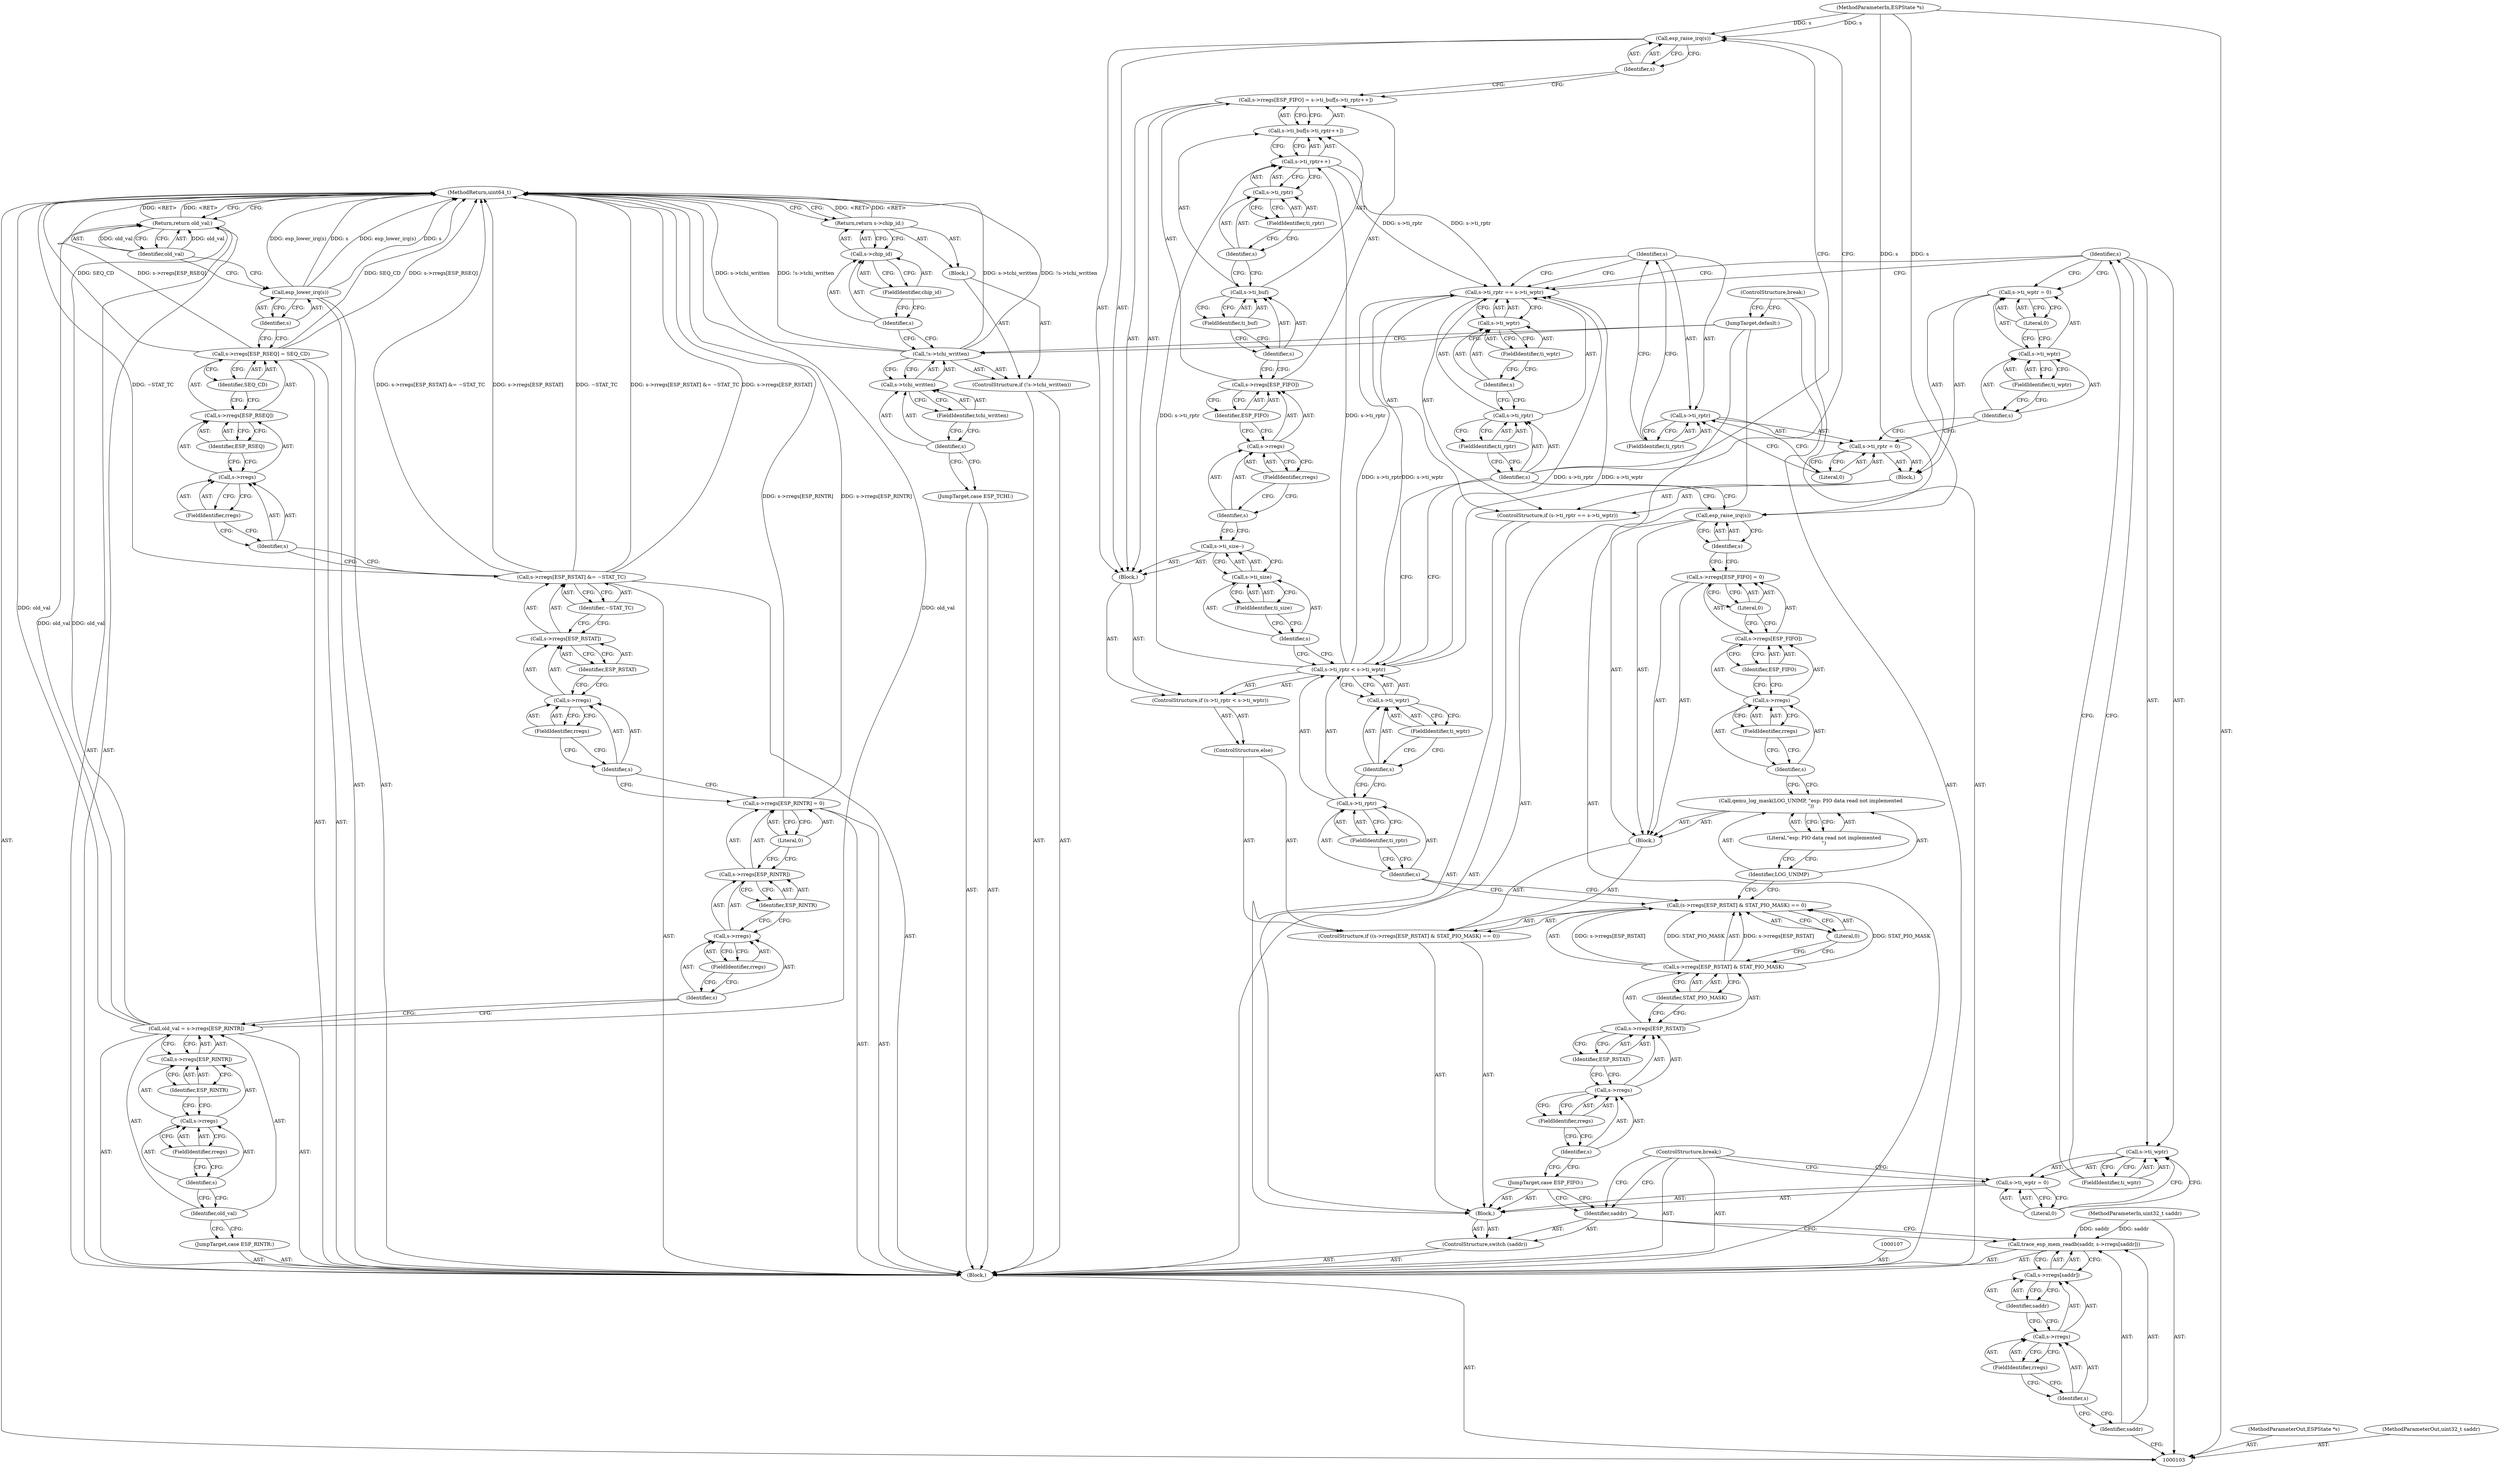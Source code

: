 digraph "0_qemu_ff589551c8e8e9e95e211b9d8daafb4ed39f1aec" {
"1000243" [label="(MethodReturn,uint64_t)"];
"1000104" [label="(MethodParameterIn,ESPState *s)"];
"1000317" [label="(MethodParameterOut,ESPState *s)"];
"1000105" [label="(MethodParameterIn,uint32_t saddr)"];
"1000318" [label="(MethodParameterOut,uint32_t saddr)"];
"1000130" [label="(Call,qemu_log_mask(LOG_UNIMP, \"esp: PIO data read not implemented\n\"))"];
"1000131" [label="(Identifier,LOG_UNIMP)"];
"1000132" [label="(Literal,\"esp: PIO data read not implemented\n\")"];
"1000133" [label="(Call,s->rregs[ESP_FIFO] = 0)"];
"1000134" [label="(Call,s->rregs[ESP_FIFO])"];
"1000135" [label="(Call,s->rregs)"];
"1000136" [label="(Identifier,s)"];
"1000137" [label="(FieldIdentifier,rregs)"];
"1000138" [label="(Identifier,ESP_FIFO)"];
"1000139" [label="(Literal,0)"];
"1000140" [label="(Call,esp_raise_irq(s))"];
"1000141" [label="(Identifier,s)"];
"1000142" [label="(ControlStructure,else)"];
"1000143" [label="(ControlStructure,if (s->ti_rptr < s->ti_wptr))"];
"1000144" [label="(Call,s->ti_rptr < s->ti_wptr)"];
"1000145" [label="(Call,s->ti_rptr)"];
"1000146" [label="(Identifier,s)"];
"1000147" [label="(FieldIdentifier,ti_rptr)"];
"1000148" [label="(Call,s->ti_wptr)"];
"1000149" [label="(Identifier,s)"];
"1000150" [label="(FieldIdentifier,ti_wptr)"];
"1000151" [label="(Block,)"];
"1000152" [label="(Call,s->ti_size--)"];
"1000153" [label="(Call,s->ti_size)"];
"1000154" [label="(Identifier,s)"];
"1000155" [label="(FieldIdentifier,ti_size)"];
"1000156" [label="(Call,s->rregs[ESP_FIFO] = s->ti_buf[s->ti_rptr++])"];
"1000157" [label="(Call,s->rregs[ESP_FIFO])"];
"1000158" [label="(Call,s->rregs)"];
"1000159" [label="(Identifier,s)"];
"1000160" [label="(FieldIdentifier,rregs)"];
"1000161" [label="(Identifier,ESP_FIFO)"];
"1000162" [label="(Call,s->ti_buf[s->ti_rptr++])"];
"1000163" [label="(Call,s->ti_buf)"];
"1000164" [label="(Identifier,s)"];
"1000165" [label="(FieldIdentifier,ti_buf)"];
"1000166" [label="(Call,s->ti_rptr++)"];
"1000167" [label="(Call,s->ti_rptr)"];
"1000168" [label="(Identifier,s)"];
"1000169" [label="(FieldIdentifier,ti_rptr)"];
"1000170" [label="(Call,esp_raise_irq(s))"];
"1000171" [label="(Identifier,s)"];
"1000173" [label="(Call,s->ti_rptr == s->ti_wptr)"];
"1000174" [label="(Call,s->ti_rptr)"];
"1000175" [label="(Identifier,s)"];
"1000176" [label="(FieldIdentifier,ti_rptr)"];
"1000177" [label="(Call,s->ti_wptr)"];
"1000178" [label="(Identifier,s)"];
"1000179" [label="(FieldIdentifier,ti_wptr)"];
"1000180" [label="(Block,)"];
"1000172" [label="(ControlStructure,if (s->ti_rptr == s->ti_wptr))"];
"1000181" [label="(Call,s->ti_rptr = 0)"];
"1000182" [label="(Call,s->ti_rptr)"];
"1000183" [label="(Identifier,s)"];
"1000184" [label="(FieldIdentifier,ti_rptr)"];
"1000185" [label="(Literal,0)"];
"1000106" [label="(Block,)"];
"1000186" [label="(Call,s->ti_wptr = 0)"];
"1000187" [label="(Call,s->ti_wptr)"];
"1000188" [label="(Identifier,s)"];
"1000189" [label="(FieldIdentifier,ti_wptr)"];
"1000190" [label="(Literal,0)"];
"1000191" [label="(Call,s->ti_wptr = 0)"];
"1000192" [label="(Call,s->ti_wptr)"];
"1000193" [label="(Identifier,s)"];
"1000194" [label="(FieldIdentifier,ti_wptr)"];
"1000195" [label="(Literal,0)"];
"1000196" [label="(ControlStructure,break;)"];
"1000197" [label="(JumpTarget,case ESP_RINTR:)"];
"1000200" [label="(Call,s->rregs[ESP_RINTR])"];
"1000201" [label="(Call,s->rregs)"];
"1000202" [label="(Identifier,s)"];
"1000203" [label="(FieldIdentifier,rregs)"];
"1000204" [label="(Identifier,ESP_RINTR)"];
"1000198" [label="(Call,old_val = s->rregs[ESP_RINTR])"];
"1000199" [label="(Identifier,old_val)"];
"1000209" [label="(FieldIdentifier,rregs)"];
"1000210" [label="(Identifier,ESP_RINTR)"];
"1000211" [label="(Literal,0)"];
"1000205" [label="(Call,s->rregs[ESP_RINTR] = 0)"];
"1000206" [label="(Call,s->rregs[ESP_RINTR])"];
"1000207" [label="(Call,s->rregs)"];
"1000208" [label="(Identifier,s)"];
"1000216" [label="(FieldIdentifier,rregs)"];
"1000217" [label="(Identifier,ESP_RSTAT)"];
"1000218" [label="(Identifier,~STAT_TC)"];
"1000212" [label="(Call,s->rregs[ESP_RSTAT] &= ~STAT_TC)"];
"1000213" [label="(Call,s->rregs[ESP_RSTAT])"];
"1000214" [label="(Call,s->rregs)"];
"1000215" [label="(Identifier,s)"];
"1000223" [label="(FieldIdentifier,rregs)"];
"1000224" [label="(Identifier,ESP_RSEQ)"];
"1000225" [label="(Identifier,SEQ_CD)"];
"1000219" [label="(Call,s->rregs[ESP_RSEQ] = SEQ_CD)"];
"1000220" [label="(Call,s->rregs[ESP_RSEQ])"];
"1000221" [label="(Call,s->rregs)"];
"1000222" [label="(Identifier,s)"];
"1000227" [label="(Identifier,s)"];
"1000226" [label="(Call,esp_lower_irq(s))"];
"1000229" [label="(Identifier,old_val)"];
"1000228" [label="(Return,return old_val;)"];
"1000230" [label="(JumpTarget,case ESP_TCHI:)"];
"1000232" [label="(Call,!s->tchi_written)"];
"1000233" [label="(Call,s->tchi_written)"];
"1000234" [label="(Identifier,s)"];
"1000235" [label="(FieldIdentifier,tchi_written)"];
"1000236" [label="(Block,)"];
"1000231" [label="(ControlStructure,if (!s->tchi_written))"];
"1000237" [label="(Return,return s->chip_id;)"];
"1000238" [label="(Call,s->chip_id)"];
"1000239" [label="(Identifier,s)"];
"1000240" [label="(FieldIdentifier,chip_id)"];
"1000241" [label="(JumpTarget,default:)"];
"1000242" [label="(ControlStructure,break;)"];
"1000109" [label="(Identifier,saddr)"];
"1000110" [label="(Call,s->rregs[saddr])"];
"1000111" [label="(Call,s->rregs)"];
"1000112" [label="(Identifier,s)"];
"1000113" [label="(FieldIdentifier,rregs)"];
"1000114" [label="(Identifier,saddr)"];
"1000108" [label="(Call,trace_esp_mem_readb(saddr, s->rregs[saddr]))"];
"1000116" [label="(Identifier,saddr)"];
"1000117" [label="(Block,)"];
"1000115" [label="(ControlStructure,switch (saddr))"];
"1000118" [label="(JumpTarget,case ESP_FIFO:)"];
"1000120" [label="(Call,(s->rregs[ESP_RSTAT] & STAT_PIO_MASK) == 0)"];
"1000121" [label="(Call,s->rregs[ESP_RSTAT] & STAT_PIO_MASK)"];
"1000122" [label="(Call,s->rregs[ESP_RSTAT])"];
"1000123" [label="(Call,s->rregs)"];
"1000124" [label="(Identifier,s)"];
"1000125" [label="(FieldIdentifier,rregs)"];
"1000126" [label="(Identifier,ESP_RSTAT)"];
"1000127" [label="(Identifier,STAT_PIO_MASK)"];
"1000128" [label="(Literal,0)"];
"1000129" [label="(Block,)"];
"1000119" [label="(ControlStructure,if ((s->rregs[ESP_RSTAT] & STAT_PIO_MASK) == 0))"];
"1000243" -> "1000103"  [label="AST: "];
"1000243" -> "1000228"  [label="CFG: "];
"1000243" -> "1000237"  [label="CFG: "];
"1000228" -> "1000243"  [label="DDG: <RET>"];
"1000219" -> "1000243"  [label="DDG: SEQ_CD"];
"1000219" -> "1000243"  [label="DDG: s->rregs[ESP_RSEQ]"];
"1000226" -> "1000243"  [label="DDG: s"];
"1000226" -> "1000243"  [label="DDG: esp_lower_irq(s)"];
"1000232" -> "1000243"  [label="DDG: s->tchi_written"];
"1000232" -> "1000243"  [label="DDG: !s->tchi_written"];
"1000205" -> "1000243"  [label="DDG: s->rregs[ESP_RINTR]"];
"1000212" -> "1000243"  [label="DDG: ~STAT_TC"];
"1000212" -> "1000243"  [label="DDG: s->rregs[ESP_RSTAT] &= ~STAT_TC"];
"1000212" -> "1000243"  [label="DDG: s->rregs[ESP_RSTAT]"];
"1000198" -> "1000243"  [label="DDG: old_val"];
"1000237" -> "1000243"  [label="DDG: <RET>"];
"1000104" -> "1000103"  [label="AST: "];
"1000104" -> "1000140"  [label="DDG: s"];
"1000104" -> "1000170"  [label="DDG: s"];
"1000317" -> "1000103"  [label="AST: "];
"1000105" -> "1000103"  [label="AST: "];
"1000105" -> "1000108"  [label="DDG: saddr"];
"1000318" -> "1000103"  [label="AST: "];
"1000130" -> "1000129"  [label="AST: "];
"1000130" -> "1000132"  [label="CFG: "];
"1000131" -> "1000130"  [label="AST: "];
"1000132" -> "1000130"  [label="AST: "];
"1000136" -> "1000130"  [label="CFG: "];
"1000131" -> "1000130"  [label="AST: "];
"1000131" -> "1000120"  [label="CFG: "];
"1000132" -> "1000131"  [label="CFG: "];
"1000132" -> "1000130"  [label="AST: "];
"1000132" -> "1000131"  [label="CFG: "];
"1000130" -> "1000132"  [label="CFG: "];
"1000133" -> "1000129"  [label="AST: "];
"1000133" -> "1000139"  [label="CFG: "];
"1000134" -> "1000133"  [label="AST: "];
"1000139" -> "1000133"  [label="AST: "];
"1000141" -> "1000133"  [label="CFG: "];
"1000134" -> "1000133"  [label="AST: "];
"1000134" -> "1000138"  [label="CFG: "];
"1000135" -> "1000134"  [label="AST: "];
"1000138" -> "1000134"  [label="AST: "];
"1000139" -> "1000134"  [label="CFG: "];
"1000135" -> "1000134"  [label="AST: "];
"1000135" -> "1000137"  [label="CFG: "];
"1000136" -> "1000135"  [label="AST: "];
"1000137" -> "1000135"  [label="AST: "];
"1000138" -> "1000135"  [label="CFG: "];
"1000136" -> "1000135"  [label="AST: "];
"1000136" -> "1000130"  [label="CFG: "];
"1000137" -> "1000136"  [label="CFG: "];
"1000137" -> "1000135"  [label="AST: "];
"1000137" -> "1000136"  [label="CFG: "];
"1000135" -> "1000137"  [label="CFG: "];
"1000138" -> "1000134"  [label="AST: "];
"1000138" -> "1000135"  [label="CFG: "];
"1000134" -> "1000138"  [label="CFG: "];
"1000139" -> "1000133"  [label="AST: "];
"1000139" -> "1000134"  [label="CFG: "];
"1000133" -> "1000139"  [label="CFG: "];
"1000140" -> "1000129"  [label="AST: "];
"1000140" -> "1000141"  [label="CFG: "];
"1000141" -> "1000140"  [label="AST: "];
"1000175" -> "1000140"  [label="CFG: "];
"1000104" -> "1000140"  [label="DDG: s"];
"1000141" -> "1000140"  [label="AST: "];
"1000141" -> "1000133"  [label="CFG: "];
"1000140" -> "1000141"  [label="CFG: "];
"1000142" -> "1000119"  [label="AST: "];
"1000143" -> "1000142"  [label="AST: "];
"1000143" -> "1000142"  [label="AST: "];
"1000144" -> "1000143"  [label="AST: "];
"1000151" -> "1000143"  [label="AST: "];
"1000144" -> "1000143"  [label="AST: "];
"1000144" -> "1000148"  [label="CFG: "];
"1000145" -> "1000144"  [label="AST: "];
"1000148" -> "1000144"  [label="AST: "];
"1000154" -> "1000144"  [label="CFG: "];
"1000175" -> "1000144"  [label="CFG: "];
"1000144" -> "1000166"  [label="DDG: s->ti_rptr"];
"1000144" -> "1000173"  [label="DDG: s->ti_rptr"];
"1000144" -> "1000173"  [label="DDG: s->ti_wptr"];
"1000145" -> "1000144"  [label="AST: "];
"1000145" -> "1000147"  [label="CFG: "];
"1000146" -> "1000145"  [label="AST: "];
"1000147" -> "1000145"  [label="AST: "];
"1000149" -> "1000145"  [label="CFG: "];
"1000146" -> "1000145"  [label="AST: "];
"1000146" -> "1000120"  [label="CFG: "];
"1000147" -> "1000146"  [label="CFG: "];
"1000147" -> "1000145"  [label="AST: "];
"1000147" -> "1000146"  [label="CFG: "];
"1000145" -> "1000147"  [label="CFG: "];
"1000148" -> "1000144"  [label="AST: "];
"1000148" -> "1000150"  [label="CFG: "];
"1000149" -> "1000148"  [label="AST: "];
"1000150" -> "1000148"  [label="AST: "];
"1000144" -> "1000148"  [label="CFG: "];
"1000149" -> "1000148"  [label="AST: "];
"1000149" -> "1000145"  [label="CFG: "];
"1000150" -> "1000149"  [label="CFG: "];
"1000150" -> "1000148"  [label="AST: "];
"1000150" -> "1000149"  [label="CFG: "];
"1000148" -> "1000150"  [label="CFG: "];
"1000151" -> "1000143"  [label="AST: "];
"1000152" -> "1000151"  [label="AST: "];
"1000156" -> "1000151"  [label="AST: "];
"1000170" -> "1000151"  [label="AST: "];
"1000152" -> "1000151"  [label="AST: "];
"1000152" -> "1000153"  [label="CFG: "];
"1000153" -> "1000152"  [label="AST: "];
"1000159" -> "1000152"  [label="CFG: "];
"1000153" -> "1000152"  [label="AST: "];
"1000153" -> "1000155"  [label="CFG: "];
"1000154" -> "1000153"  [label="AST: "];
"1000155" -> "1000153"  [label="AST: "];
"1000152" -> "1000153"  [label="CFG: "];
"1000154" -> "1000153"  [label="AST: "];
"1000154" -> "1000144"  [label="CFG: "];
"1000155" -> "1000154"  [label="CFG: "];
"1000155" -> "1000153"  [label="AST: "];
"1000155" -> "1000154"  [label="CFG: "];
"1000153" -> "1000155"  [label="CFG: "];
"1000156" -> "1000151"  [label="AST: "];
"1000156" -> "1000162"  [label="CFG: "];
"1000157" -> "1000156"  [label="AST: "];
"1000162" -> "1000156"  [label="AST: "];
"1000171" -> "1000156"  [label="CFG: "];
"1000157" -> "1000156"  [label="AST: "];
"1000157" -> "1000161"  [label="CFG: "];
"1000158" -> "1000157"  [label="AST: "];
"1000161" -> "1000157"  [label="AST: "];
"1000164" -> "1000157"  [label="CFG: "];
"1000158" -> "1000157"  [label="AST: "];
"1000158" -> "1000160"  [label="CFG: "];
"1000159" -> "1000158"  [label="AST: "];
"1000160" -> "1000158"  [label="AST: "];
"1000161" -> "1000158"  [label="CFG: "];
"1000159" -> "1000158"  [label="AST: "];
"1000159" -> "1000152"  [label="CFG: "];
"1000160" -> "1000159"  [label="CFG: "];
"1000160" -> "1000158"  [label="AST: "];
"1000160" -> "1000159"  [label="CFG: "];
"1000158" -> "1000160"  [label="CFG: "];
"1000161" -> "1000157"  [label="AST: "];
"1000161" -> "1000158"  [label="CFG: "];
"1000157" -> "1000161"  [label="CFG: "];
"1000162" -> "1000156"  [label="AST: "];
"1000162" -> "1000166"  [label="CFG: "];
"1000163" -> "1000162"  [label="AST: "];
"1000166" -> "1000162"  [label="AST: "];
"1000156" -> "1000162"  [label="CFG: "];
"1000163" -> "1000162"  [label="AST: "];
"1000163" -> "1000165"  [label="CFG: "];
"1000164" -> "1000163"  [label="AST: "];
"1000165" -> "1000163"  [label="AST: "];
"1000168" -> "1000163"  [label="CFG: "];
"1000164" -> "1000163"  [label="AST: "];
"1000164" -> "1000157"  [label="CFG: "];
"1000165" -> "1000164"  [label="CFG: "];
"1000165" -> "1000163"  [label="AST: "];
"1000165" -> "1000164"  [label="CFG: "];
"1000163" -> "1000165"  [label="CFG: "];
"1000166" -> "1000162"  [label="AST: "];
"1000166" -> "1000167"  [label="CFG: "];
"1000167" -> "1000166"  [label="AST: "];
"1000162" -> "1000166"  [label="CFG: "];
"1000144" -> "1000166"  [label="DDG: s->ti_rptr"];
"1000166" -> "1000173"  [label="DDG: s->ti_rptr"];
"1000167" -> "1000166"  [label="AST: "];
"1000167" -> "1000169"  [label="CFG: "];
"1000168" -> "1000167"  [label="AST: "];
"1000169" -> "1000167"  [label="AST: "];
"1000166" -> "1000167"  [label="CFG: "];
"1000168" -> "1000167"  [label="AST: "];
"1000168" -> "1000163"  [label="CFG: "];
"1000169" -> "1000168"  [label="CFG: "];
"1000169" -> "1000167"  [label="AST: "];
"1000169" -> "1000168"  [label="CFG: "];
"1000167" -> "1000169"  [label="CFG: "];
"1000170" -> "1000151"  [label="AST: "];
"1000170" -> "1000171"  [label="CFG: "];
"1000171" -> "1000170"  [label="AST: "];
"1000175" -> "1000170"  [label="CFG: "];
"1000104" -> "1000170"  [label="DDG: s"];
"1000171" -> "1000170"  [label="AST: "];
"1000171" -> "1000156"  [label="CFG: "];
"1000170" -> "1000171"  [label="CFG: "];
"1000173" -> "1000172"  [label="AST: "];
"1000173" -> "1000177"  [label="CFG: "];
"1000174" -> "1000173"  [label="AST: "];
"1000177" -> "1000173"  [label="AST: "];
"1000183" -> "1000173"  [label="CFG: "];
"1000193" -> "1000173"  [label="CFG: "];
"1000166" -> "1000173"  [label="DDG: s->ti_rptr"];
"1000144" -> "1000173"  [label="DDG: s->ti_rptr"];
"1000144" -> "1000173"  [label="DDG: s->ti_wptr"];
"1000174" -> "1000173"  [label="AST: "];
"1000174" -> "1000176"  [label="CFG: "];
"1000175" -> "1000174"  [label="AST: "];
"1000176" -> "1000174"  [label="AST: "];
"1000178" -> "1000174"  [label="CFG: "];
"1000175" -> "1000174"  [label="AST: "];
"1000175" -> "1000140"  [label="CFG: "];
"1000175" -> "1000170"  [label="CFG: "];
"1000175" -> "1000144"  [label="CFG: "];
"1000176" -> "1000175"  [label="CFG: "];
"1000176" -> "1000174"  [label="AST: "];
"1000176" -> "1000175"  [label="CFG: "];
"1000174" -> "1000176"  [label="CFG: "];
"1000177" -> "1000173"  [label="AST: "];
"1000177" -> "1000179"  [label="CFG: "];
"1000178" -> "1000177"  [label="AST: "];
"1000179" -> "1000177"  [label="AST: "];
"1000173" -> "1000177"  [label="CFG: "];
"1000178" -> "1000177"  [label="AST: "];
"1000178" -> "1000174"  [label="CFG: "];
"1000179" -> "1000178"  [label="CFG: "];
"1000179" -> "1000177"  [label="AST: "];
"1000179" -> "1000178"  [label="CFG: "];
"1000177" -> "1000179"  [label="CFG: "];
"1000180" -> "1000172"  [label="AST: "];
"1000181" -> "1000180"  [label="AST: "];
"1000186" -> "1000180"  [label="AST: "];
"1000172" -> "1000117"  [label="AST: "];
"1000173" -> "1000172"  [label="AST: "];
"1000180" -> "1000172"  [label="AST: "];
"1000181" -> "1000180"  [label="AST: "];
"1000181" -> "1000185"  [label="CFG: "];
"1000182" -> "1000181"  [label="AST: "];
"1000185" -> "1000181"  [label="AST: "];
"1000188" -> "1000181"  [label="CFG: "];
"1000182" -> "1000181"  [label="AST: "];
"1000182" -> "1000184"  [label="CFG: "];
"1000183" -> "1000182"  [label="AST: "];
"1000184" -> "1000182"  [label="AST: "];
"1000185" -> "1000182"  [label="CFG: "];
"1000183" -> "1000182"  [label="AST: "];
"1000183" -> "1000173"  [label="CFG: "];
"1000184" -> "1000183"  [label="CFG: "];
"1000184" -> "1000182"  [label="AST: "];
"1000184" -> "1000183"  [label="CFG: "];
"1000182" -> "1000184"  [label="CFG: "];
"1000185" -> "1000181"  [label="AST: "];
"1000185" -> "1000182"  [label="CFG: "];
"1000181" -> "1000185"  [label="CFG: "];
"1000106" -> "1000103"  [label="AST: "];
"1000107" -> "1000106"  [label="AST: "];
"1000108" -> "1000106"  [label="AST: "];
"1000115" -> "1000106"  [label="AST: "];
"1000196" -> "1000106"  [label="AST: "];
"1000197" -> "1000106"  [label="AST: "];
"1000198" -> "1000106"  [label="AST: "];
"1000205" -> "1000106"  [label="AST: "];
"1000212" -> "1000106"  [label="AST: "];
"1000219" -> "1000106"  [label="AST: "];
"1000226" -> "1000106"  [label="AST: "];
"1000228" -> "1000106"  [label="AST: "];
"1000230" -> "1000106"  [label="AST: "];
"1000231" -> "1000106"  [label="AST: "];
"1000241" -> "1000106"  [label="AST: "];
"1000242" -> "1000106"  [label="AST: "];
"1000186" -> "1000180"  [label="AST: "];
"1000186" -> "1000190"  [label="CFG: "];
"1000187" -> "1000186"  [label="AST: "];
"1000190" -> "1000186"  [label="AST: "];
"1000193" -> "1000186"  [label="CFG: "];
"1000187" -> "1000186"  [label="AST: "];
"1000187" -> "1000189"  [label="CFG: "];
"1000188" -> "1000187"  [label="AST: "];
"1000189" -> "1000187"  [label="AST: "];
"1000190" -> "1000187"  [label="CFG: "];
"1000188" -> "1000187"  [label="AST: "];
"1000188" -> "1000181"  [label="CFG: "];
"1000189" -> "1000188"  [label="CFG: "];
"1000189" -> "1000187"  [label="AST: "];
"1000189" -> "1000188"  [label="CFG: "];
"1000187" -> "1000189"  [label="CFG: "];
"1000190" -> "1000186"  [label="AST: "];
"1000190" -> "1000187"  [label="CFG: "];
"1000186" -> "1000190"  [label="CFG: "];
"1000191" -> "1000117"  [label="AST: "];
"1000191" -> "1000195"  [label="CFG: "];
"1000192" -> "1000191"  [label="AST: "];
"1000195" -> "1000191"  [label="AST: "];
"1000196" -> "1000191"  [label="CFG: "];
"1000192" -> "1000191"  [label="AST: "];
"1000192" -> "1000194"  [label="CFG: "];
"1000193" -> "1000192"  [label="AST: "];
"1000194" -> "1000192"  [label="AST: "];
"1000195" -> "1000192"  [label="CFG: "];
"1000193" -> "1000192"  [label="AST: "];
"1000193" -> "1000186"  [label="CFG: "];
"1000193" -> "1000173"  [label="CFG: "];
"1000194" -> "1000193"  [label="CFG: "];
"1000194" -> "1000192"  [label="AST: "];
"1000194" -> "1000193"  [label="CFG: "];
"1000192" -> "1000194"  [label="CFG: "];
"1000195" -> "1000191"  [label="AST: "];
"1000195" -> "1000192"  [label="CFG: "];
"1000191" -> "1000195"  [label="CFG: "];
"1000196" -> "1000106"  [label="AST: "];
"1000196" -> "1000116"  [label="CFG: "];
"1000196" -> "1000191"  [label="CFG: "];
"1000197" -> "1000106"  [label="AST: "];
"1000199" -> "1000197"  [label="CFG: "];
"1000200" -> "1000198"  [label="AST: "];
"1000200" -> "1000204"  [label="CFG: "];
"1000201" -> "1000200"  [label="AST: "];
"1000204" -> "1000200"  [label="AST: "];
"1000198" -> "1000200"  [label="CFG: "];
"1000201" -> "1000200"  [label="AST: "];
"1000201" -> "1000203"  [label="CFG: "];
"1000202" -> "1000201"  [label="AST: "];
"1000203" -> "1000201"  [label="AST: "];
"1000204" -> "1000201"  [label="CFG: "];
"1000202" -> "1000201"  [label="AST: "];
"1000202" -> "1000199"  [label="CFG: "];
"1000203" -> "1000202"  [label="CFG: "];
"1000203" -> "1000201"  [label="AST: "];
"1000203" -> "1000202"  [label="CFG: "];
"1000201" -> "1000203"  [label="CFG: "];
"1000204" -> "1000200"  [label="AST: "];
"1000204" -> "1000201"  [label="CFG: "];
"1000200" -> "1000204"  [label="CFG: "];
"1000198" -> "1000106"  [label="AST: "];
"1000198" -> "1000200"  [label="CFG: "];
"1000199" -> "1000198"  [label="AST: "];
"1000200" -> "1000198"  [label="AST: "];
"1000208" -> "1000198"  [label="CFG: "];
"1000198" -> "1000243"  [label="DDG: old_val"];
"1000198" -> "1000228"  [label="DDG: old_val"];
"1000199" -> "1000198"  [label="AST: "];
"1000199" -> "1000197"  [label="CFG: "];
"1000202" -> "1000199"  [label="CFG: "];
"1000209" -> "1000207"  [label="AST: "];
"1000209" -> "1000208"  [label="CFG: "];
"1000207" -> "1000209"  [label="CFG: "];
"1000210" -> "1000206"  [label="AST: "];
"1000210" -> "1000207"  [label="CFG: "];
"1000206" -> "1000210"  [label="CFG: "];
"1000211" -> "1000205"  [label="AST: "];
"1000211" -> "1000206"  [label="CFG: "];
"1000205" -> "1000211"  [label="CFG: "];
"1000205" -> "1000106"  [label="AST: "];
"1000205" -> "1000211"  [label="CFG: "];
"1000206" -> "1000205"  [label="AST: "];
"1000211" -> "1000205"  [label="AST: "];
"1000215" -> "1000205"  [label="CFG: "];
"1000205" -> "1000243"  [label="DDG: s->rregs[ESP_RINTR]"];
"1000206" -> "1000205"  [label="AST: "];
"1000206" -> "1000210"  [label="CFG: "];
"1000207" -> "1000206"  [label="AST: "];
"1000210" -> "1000206"  [label="AST: "];
"1000211" -> "1000206"  [label="CFG: "];
"1000207" -> "1000206"  [label="AST: "];
"1000207" -> "1000209"  [label="CFG: "];
"1000208" -> "1000207"  [label="AST: "];
"1000209" -> "1000207"  [label="AST: "];
"1000210" -> "1000207"  [label="CFG: "];
"1000208" -> "1000207"  [label="AST: "];
"1000208" -> "1000198"  [label="CFG: "];
"1000209" -> "1000208"  [label="CFG: "];
"1000216" -> "1000214"  [label="AST: "];
"1000216" -> "1000215"  [label="CFG: "];
"1000214" -> "1000216"  [label="CFG: "];
"1000217" -> "1000213"  [label="AST: "];
"1000217" -> "1000214"  [label="CFG: "];
"1000213" -> "1000217"  [label="CFG: "];
"1000218" -> "1000212"  [label="AST: "];
"1000218" -> "1000213"  [label="CFG: "];
"1000212" -> "1000218"  [label="CFG: "];
"1000212" -> "1000106"  [label="AST: "];
"1000212" -> "1000218"  [label="CFG: "];
"1000213" -> "1000212"  [label="AST: "];
"1000218" -> "1000212"  [label="AST: "];
"1000222" -> "1000212"  [label="CFG: "];
"1000212" -> "1000243"  [label="DDG: ~STAT_TC"];
"1000212" -> "1000243"  [label="DDG: s->rregs[ESP_RSTAT] &= ~STAT_TC"];
"1000212" -> "1000243"  [label="DDG: s->rregs[ESP_RSTAT]"];
"1000213" -> "1000212"  [label="AST: "];
"1000213" -> "1000217"  [label="CFG: "];
"1000214" -> "1000213"  [label="AST: "];
"1000217" -> "1000213"  [label="AST: "];
"1000218" -> "1000213"  [label="CFG: "];
"1000214" -> "1000213"  [label="AST: "];
"1000214" -> "1000216"  [label="CFG: "];
"1000215" -> "1000214"  [label="AST: "];
"1000216" -> "1000214"  [label="AST: "];
"1000217" -> "1000214"  [label="CFG: "];
"1000215" -> "1000214"  [label="AST: "];
"1000215" -> "1000205"  [label="CFG: "];
"1000216" -> "1000215"  [label="CFG: "];
"1000223" -> "1000221"  [label="AST: "];
"1000223" -> "1000222"  [label="CFG: "];
"1000221" -> "1000223"  [label="CFG: "];
"1000224" -> "1000220"  [label="AST: "];
"1000224" -> "1000221"  [label="CFG: "];
"1000220" -> "1000224"  [label="CFG: "];
"1000225" -> "1000219"  [label="AST: "];
"1000225" -> "1000220"  [label="CFG: "];
"1000219" -> "1000225"  [label="CFG: "];
"1000219" -> "1000106"  [label="AST: "];
"1000219" -> "1000225"  [label="CFG: "];
"1000220" -> "1000219"  [label="AST: "];
"1000225" -> "1000219"  [label="AST: "];
"1000227" -> "1000219"  [label="CFG: "];
"1000219" -> "1000243"  [label="DDG: SEQ_CD"];
"1000219" -> "1000243"  [label="DDG: s->rregs[ESP_RSEQ]"];
"1000220" -> "1000219"  [label="AST: "];
"1000220" -> "1000224"  [label="CFG: "];
"1000221" -> "1000220"  [label="AST: "];
"1000224" -> "1000220"  [label="AST: "];
"1000225" -> "1000220"  [label="CFG: "];
"1000221" -> "1000220"  [label="AST: "];
"1000221" -> "1000223"  [label="CFG: "];
"1000222" -> "1000221"  [label="AST: "];
"1000223" -> "1000221"  [label="AST: "];
"1000224" -> "1000221"  [label="CFG: "];
"1000222" -> "1000221"  [label="AST: "];
"1000222" -> "1000212"  [label="CFG: "];
"1000223" -> "1000222"  [label="CFG: "];
"1000227" -> "1000226"  [label="AST: "];
"1000227" -> "1000219"  [label="CFG: "];
"1000226" -> "1000227"  [label="CFG: "];
"1000226" -> "1000106"  [label="AST: "];
"1000226" -> "1000227"  [label="CFG: "];
"1000227" -> "1000226"  [label="AST: "];
"1000229" -> "1000226"  [label="CFG: "];
"1000226" -> "1000243"  [label="DDG: s"];
"1000226" -> "1000243"  [label="DDG: esp_lower_irq(s)"];
"1000229" -> "1000228"  [label="AST: "];
"1000229" -> "1000226"  [label="CFG: "];
"1000228" -> "1000229"  [label="CFG: "];
"1000229" -> "1000228"  [label="DDG: old_val"];
"1000228" -> "1000106"  [label="AST: "];
"1000228" -> "1000229"  [label="CFG: "];
"1000229" -> "1000228"  [label="AST: "];
"1000243" -> "1000228"  [label="CFG: "];
"1000228" -> "1000243"  [label="DDG: <RET>"];
"1000229" -> "1000228"  [label="DDG: old_val"];
"1000198" -> "1000228"  [label="DDG: old_val"];
"1000230" -> "1000106"  [label="AST: "];
"1000234" -> "1000230"  [label="CFG: "];
"1000232" -> "1000231"  [label="AST: "];
"1000232" -> "1000233"  [label="CFG: "];
"1000233" -> "1000232"  [label="AST: "];
"1000239" -> "1000232"  [label="CFG: "];
"1000241" -> "1000232"  [label="CFG: "];
"1000232" -> "1000243"  [label="DDG: s->tchi_written"];
"1000232" -> "1000243"  [label="DDG: !s->tchi_written"];
"1000233" -> "1000232"  [label="AST: "];
"1000233" -> "1000235"  [label="CFG: "];
"1000234" -> "1000233"  [label="AST: "];
"1000235" -> "1000233"  [label="AST: "];
"1000232" -> "1000233"  [label="CFG: "];
"1000234" -> "1000233"  [label="AST: "];
"1000234" -> "1000230"  [label="CFG: "];
"1000235" -> "1000234"  [label="CFG: "];
"1000235" -> "1000233"  [label="AST: "];
"1000235" -> "1000234"  [label="CFG: "];
"1000233" -> "1000235"  [label="CFG: "];
"1000236" -> "1000231"  [label="AST: "];
"1000237" -> "1000236"  [label="AST: "];
"1000231" -> "1000106"  [label="AST: "];
"1000232" -> "1000231"  [label="AST: "];
"1000236" -> "1000231"  [label="AST: "];
"1000237" -> "1000236"  [label="AST: "];
"1000237" -> "1000238"  [label="CFG: "];
"1000238" -> "1000237"  [label="AST: "];
"1000243" -> "1000237"  [label="CFG: "];
"1000237" -> "1000243"  [label="DDG: <RET>"];
"1000238" -> "1000237"  [label="AST: "];
"1000238" -> "1000240"  [label="CFG: "];
"1000239" -> "1000238"  [label="AST: "];
"1000240" -> "1000238"  [label="AST: "];
"1000237" -> "1000238"  [label="CFG: "];
"1000239" -> "1000238"  [label="AST: "];
"1000239" -> "1000232"  [label="CFG: "];
"1000240" -> "1000239"  [label="CFG: "];
"1000240" -> "1000238"  [label="AST: "];
"1000240" -> "1000239"  [label="CFG: "];
"1000238" -> "1000240"  [label="CFG: "];
"1000241" -> "1000106"  [label="AST: "];
"1000241" -> "1000232"  [label="CFG: "];
"1000242" -> "1000241"  [label="CFG: "];
"1000242" -> "1000106"  [label="AST: "];
"1000242" -> "1000241"  [label="CFG: "];
"1000109" -> "1000108"  [label="AST: "];
"1000109" -> "1000103"  [label="CFG: "];
"1000112" -> "1000109"  [label="CFG: "];
"1000110" -> "1000108"  [label="AST: "];
"1000110" -> "1000114"  [label="CFG: "];
"1000111" -> "1000110"  [label="AST: "];
"1000114" -> "1000110"  [label="AST: "];
"1000108" -> "1000110"  [label="CFG: "];
"1000111" -> "1000110"  [label="AST: "];
"1000111" -> "1000113"  [label="CFG: "];
"1000112" -> "1000111"  [label="AST: "];
"1000113" -> "1000111"  [label="AST: "];
"1000114" -> "1000111"  [label="CFG: "];
"1000112" -> "1000111"  [label="AST: "];
"1000112" -> "1000109"  [label="CFG: "];
"1000113" -> "1000112"  [label="CFG: "];
"1000113" -> "1000111"  [label="AST: "];
"1000113" -> "1000112"  [label="CFG: "];
"1000111" -> "1000113"  [label="CFG: "];
"1000114" -> "1000110"  [label="AST: "];
"1000114" -> "1000111"  [label="CFG: "];
"1000110" -> "1000114"  [label="CFG: "];
"1000108" -> "1000106"  [label="AST: "];
"1000108" -> "1000110"  [label="CFG: "];
"1000109" -> "1000108"  [label="AST: "];
"1000110" -> "1000108"  [label="AST: "];
"1000116" -> "1000108"  [label="CFG: "];
"1000105" -> "1000108"  [label="DDG: saddr"];
"1000116" -> "1000115"  [label="AST: "];
"1000116" -> "1000108"  [label="CFG: "];
"1000118" -> "1000116"  [label="CFG: "];
"1000196" -> "1000116"  [label="CFG: "];
"1000117" -> "1000115"  [label="AST: "];
"1000118" -> "1000117"  [label="AST: "];
"1000119" -> "1000117"  [label="AST: "];
"1000172" -> "1000117"  [label="AST: "];
"1000191" -> "1000117"  [label="AST: "];
"1000115" -> "1000106"  [label="AST: "];
"1000116" -> "1000115"  [label="AST: "];
"1000117" -> "1000115"  [label="AST: "];
"1000118" -> "1000117"  [label="AST: "];
"1000118" -> "1000116"  [label="CFG: "];
"1000124" -> "1000118"  [label="CFG: "];
"1000120" -> "1000119"  [label="AST: "];
"1000120" -> "1000128"  [label="CFG: "];
"1000121" -> "1000120"  [label="AST: "];
"1000128" -> "1000120"  [label="AST: "];
"1000131" -> "1000120"  [label="CFG: "];
"1000146" -> "1000120"  [label="CFG: "];
"1000121" -> "1000120"  [label="DDG: s->rregs[ESP_RSTAT]"];
"1000121" -> "1000120"  [label="DDG: STAT_PIO_MASK"];
"1000121" -> "1000120"  [label="AST: "];
"1000121" -> "1000127"  [label="CFG: "];
"1000122" -> "1000121"  [label="AST: "];
"1000127" -> "1000121"  [label="AST: "];
"1000128" -> "1000121"  [label="CFG: "];
"1000121" -> "1000120"  [label="DDG: s->rregs[ESP_RSTAT]"];
"1000121" -> "1000120"  [label="DDG: STAT_PIO_MASK"];
"1000122" -> "1000121"  [label="AST: "];
"1000122" -> "1000126"  [label="CFG: "];
"1000123" -> "1000122"  [label="AST: "];
"1000126" -> "1000122"  [label="AST: "];
"1000127" -> "1000122"  [label="CFG: "];
"1000123" -> "1000122"  [label="AST: "];
"1000123" -> "1000125"  [label="CFG: "];
"1000124" -> "1000123"  [label="AST: "];
"1000125" -> "1000123"  [label="AST: "];
"1000126" -> "1000123"  [label="CFG: "];
"1000124" -> "1000123"  [label="AST: "];
"1000124" -> "1000118"  [label="CFG: "];
"1000125" -> "1000124"  [label="CFG: "];
"1000125" -> "1000123"  [label="AST: "];
"1000125" -> "1000124"  [label="CFG: "];
"1000123" -> "1000125"  [label="CFG: "];
"1000126" -> "1000122"  [label="AST: "];
"1000126" -> "1000123"  [label="CFG: "];
"1000122" -> "1000126"  [label="CFG: "];
"1000127" -> "1000121"  [label="AST: "];
"1000127" -> "1000122"  [label="CFG: "];
"1000121" -> "1000127"  [label="CFG: "];
"1000128" -> "1000120"  [label="AST: "];
"1000128" -> "1000121"  [label="CFG: "];
"1000120" -> "1000128"  [label="CFG: "];
"1000129" -> "1000119"  [label="AST: "];
"1000130" -> "1000129"  [label="AST: "];
"1000133" -> "1000129"  [label="AST: "];
"1000140" -> "1000129"  [label="AST: "];
"1000119" -> "1000117"  [label="AST: "];
"1000120" -> "1000119"  [label="AST: "];
"1000129" -> "1000119"  [label="AST: "];
"1000142" -> "1000119"  [label="AST: "];
}
